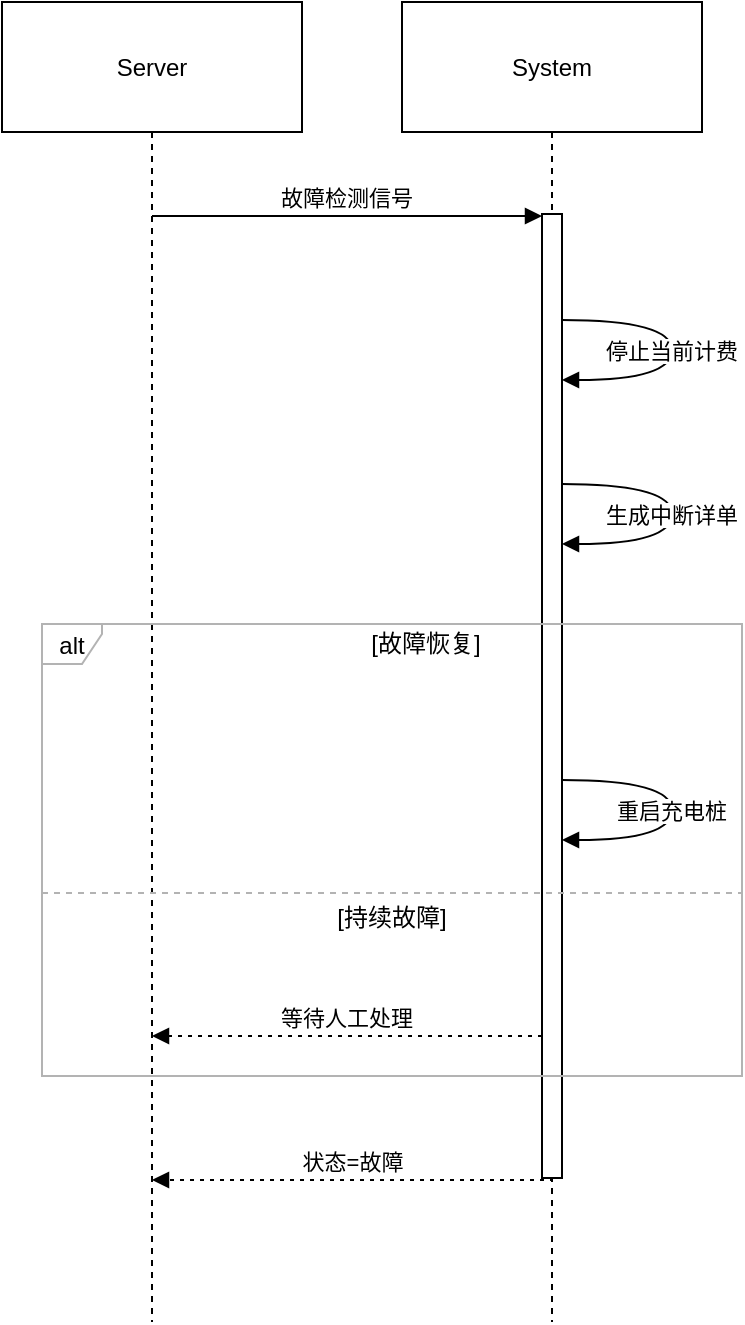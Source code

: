 <mxfile version="26.2.13">
  <diagram name="第 1 页" id="5hclALBQlh2AVa7bqb6c">
    <mxGraphModel dx="1137" dy="677" grid="1" gridSize="10" guides="1" tooltips="1" connect="1" arrows="1" fold="1" page="1" pageScale="1" pageWidth="827" pageHeight="1169" math="0" shadow="0">
      <root>
        <mxCell id="0" />
        <mxCell id="1" parent="0" />
        <mxCell id="XT9HIqiqqi23oMV64EKD-1" value="Server" style="shape=umlLifeline;perimeter=lifelinePerimeter;whiteSpace=wrap;container=1;dropTarget=0;collapsible=0;recursiveResize=0;outlineConnect=0;portConstraint=eastwest;newEdgeStyle={&quot;edgeStyle&quot;:&quot;elbowEdgeStyle&quot;,&quot;elbow&quot;:&quot;vertical&quot;,&quot;curved&quot;:0,&quot;rounded&quot;:0};size=65;" vertex="1" parent="1">
          <mxGeometry x="229" y="40" width="150" height="660" as="geometry" />
        </mxCell>
        <mxCell id="XT9HIqiqqi23oMV64EKD-2" value="System" style="shape=umlLifeline;perimeter=lifelinePerimeter;whiteSpace=wrap;container=1;dropTarget=0;collapsible=0;recursiveResize=0;outlineConnect=0;portConstraint=eastwest;newEdgeStyle={&quot;edgeStyle&quot;:&quot;elbowEdgeStyle&quot;,&quot;elbow&quot;:&quot;vertical&quot;,&quot;curved&quot;:0,&quot;rounded&quot;:0};size=65;" vertex="1" parent="1">
          <mxGeometry x="429" y="40" width="150" height="660" as="geometry" />
        </mxCell>
        <mxCell id="XT9HIqiqqi23oMV64EKD-3" value="" style="points=[];perimeter=orthogonalPerimeter;outlineConnect=0;targetShapes=umlLifeline;portConstraint=eastwest;newEdgeStyle={&quot;edgeStyle&quot;:&quot;elbowEdgeStyle&quot;,&quot;elbow&quot;:&quot;vertical&quot;,&quot;curved&quot;:0,&quot;rounded&quot;:0}" vertex="1" parent="XT9HIqiqqi23oMV64EKD-2">
          <mxGeometry x="70" y="106" width="10" height="482" as="geometry" />
        </mxCell>
        <mxCell id="XT9HIqiqqi23oMV64EKD-4" value="alt" style="shape=umlFrame;pointerEvents=0;dropTarget=0;strokeColor=#B3B3B3;height=20;width=30" vertex="1" parent="1">
          <mxGeometry x="249" y="351" width="350" height="226" as="geometry" />
        </mxCell>
        <mxCell id="XT9HIqiqqi23oMV64EKD-5" value="[故障恢复]" style="text;strokeColor=none;fillColor=none;align=center;verticalAlign=middle;whiteSpace=wrap;" vertex="1" parent="XT9HIqiqqi23oMV64EKD-4">
          <mxGeometry x="34.314" width="315.686" height="20" as="geometry" />
        </mxCell>
        <mxCell id="XT9HIqiqqi23oMV64EKD-6" value="[持续故障]" style="shape=line;dashed=1;whiteSpace=wrap;verticalAlign=top;labelPosition=center;verticalLabelPosition=middle;align=center;strokeColor=#B3B3B3;" vertex="1" parent="XT9HIqiqqi23oMV64EKD-4">
          <mxGeometry y="133" width="350" height="3" as="geometry" />
        </mxCell>
        <mxCell id="XT9HIqiqqi23oMV64EKD-9" value="故障检测信号" style="verticalAlign=bottom;edgeStyle=elbowEdgeStyle;elbow=vertical;curved=0;rounded=0;endArrow=block;" edge="1" parent="1" source="XT9HIqiqqi23oMV64EKD-1" target="XT9HIqiqqi23oMV64EKD-3">
          <mxGeometry relative="1" as="geometry">
            <Array as="points">
              <mxPoint x="411" y="147" />
            </Array>
          </mxGeometry>
        </mxCell>
        <mxCell id="XT9HIqiqqi23oMV64EKD-10" value="停止当前计费" style="curved=1;endArrow=block;rounded=0;" edge="1" parent="1" source="XT9HIqiqqi23oMV64EKD-3" target="XT9HIqiqqi23oMV64EKD-3">
          <mxGeometry relative="1" as="geometry">
            <Array as="points">
              <mxPoint x="564" y="199" />
              <mxPoint x="564" y="229" />
            </Array>
          </mxGeometry>
        </mxCell>
        <mxCell id="XT9HIqiqqi23oMV64EKD-11" value="生成中断详单" style="curved=1;endArrow=block;rounded=0;" edge="1" parent="1" source="XT9HIqiqqi23oMV64EKD-3" target="XT9HIqiqqi23oMV64EKD-3">
          <mxGeometry relative="1" as="geometry">
            <Array as="points">
              <mxPoint x="564" y="281" />
              <mxPoint x="564" y="311" />
            </Array>
          </mxGeometry>
        </mxCell>
        <mxCell id="XT9HIqiqqi23oMV64EKD-12" value="重启充电桩" style="curved=1;endArrow=block;rounded=0;" edge="1" parent="1" source="XT9HIqiqqi23oMV64EKD-3" target="XT9HIqiqqi23oMV64EKD-3">
          <mxGeometry relative="1" as="geometry">
            <Array as="points">
              <mxPoint x="564" y="429" />
              <mxPoint x="564" y="459" />
            </Array>
          </mxGeometry>
        </mxCell>
        <mxCell id="XT9HIqiqqi23oMV64EKD-13" value="等待人工处理" style="verticalAlign=bottom;edgeStyle=elbowEdgeStyle;elbow=vertical;curved=0;rounded=0;dashed=1;dashPattern=2 3;endArrow=block;" edge="1" parent="1" source="XT9HIqiqqi23oMV64EKD-3" target="XT9HIqiqqi23oMV64EKD-1">
          <mxGeometry relative="1" as="geometry">
            <Array as="points">
              <mxPoint x="414" y="557" />
            </Array>
          </mxGeometry>
        </mxCell>
        <mxCell id="XT9HIqiqqi23oMV64EKD-14" value="状态=故障" style="verticalAlign=bottom;edgeStyle=elbowEdgeStyle;elbow=vertical;curved=0;rounded=0;dashed=1;dashPattern=2 3;endArrow=block;" edge="1" parent="1" source="XT9HIqiqqi23oMV64EKD-3" target="XT9HIqiqqi23oMV64EKD-1">
          <mxGeometry relative="1" as="geometry">
            <Array as="points">
              <mxPoint x="414" y="629" />
            </Array>
          </mxGeometry>
        </mxCell>
      </root>
    </mxGraphModel>
  </diagram>
</mxfile>
